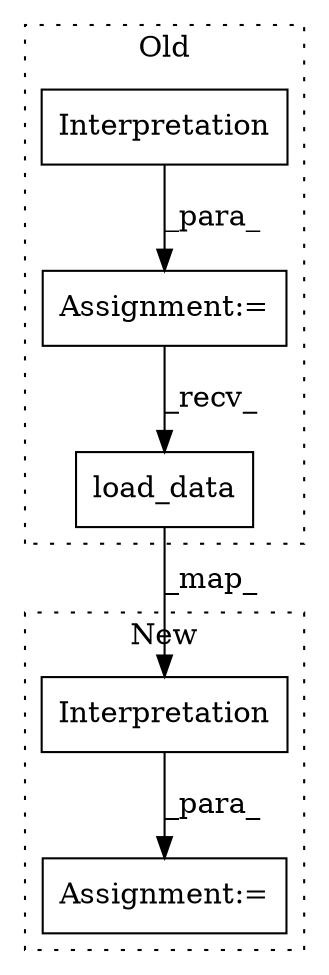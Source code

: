 digraph G {
subgraph cluster0 {
1 [label="load_data" a="32" s="6005,6043" l="10,1" shape="box"];
3 [label="Interpretation" a="32" s="5971" l="16" shape="box"];
5 [label="Assignment:=" a="7" s="5970" l="1" shape="box"];
label = "Old";
style="dotted";
}
subgraph cluster1 {
2 [label="Interpretation" a="32" s="5929,5972" l="15,1" shape="box"];
4 [label="Assignment:=" a="7" s="5928" l="1" shape="box"];
label = "New";
style="dotted";
}
1 -> 2 [label="_map_"];
2 -> 4 [label="_para_"];
3 -> 5 [label="_para_"];
5 -> 1 [label="_recv_"];
}
